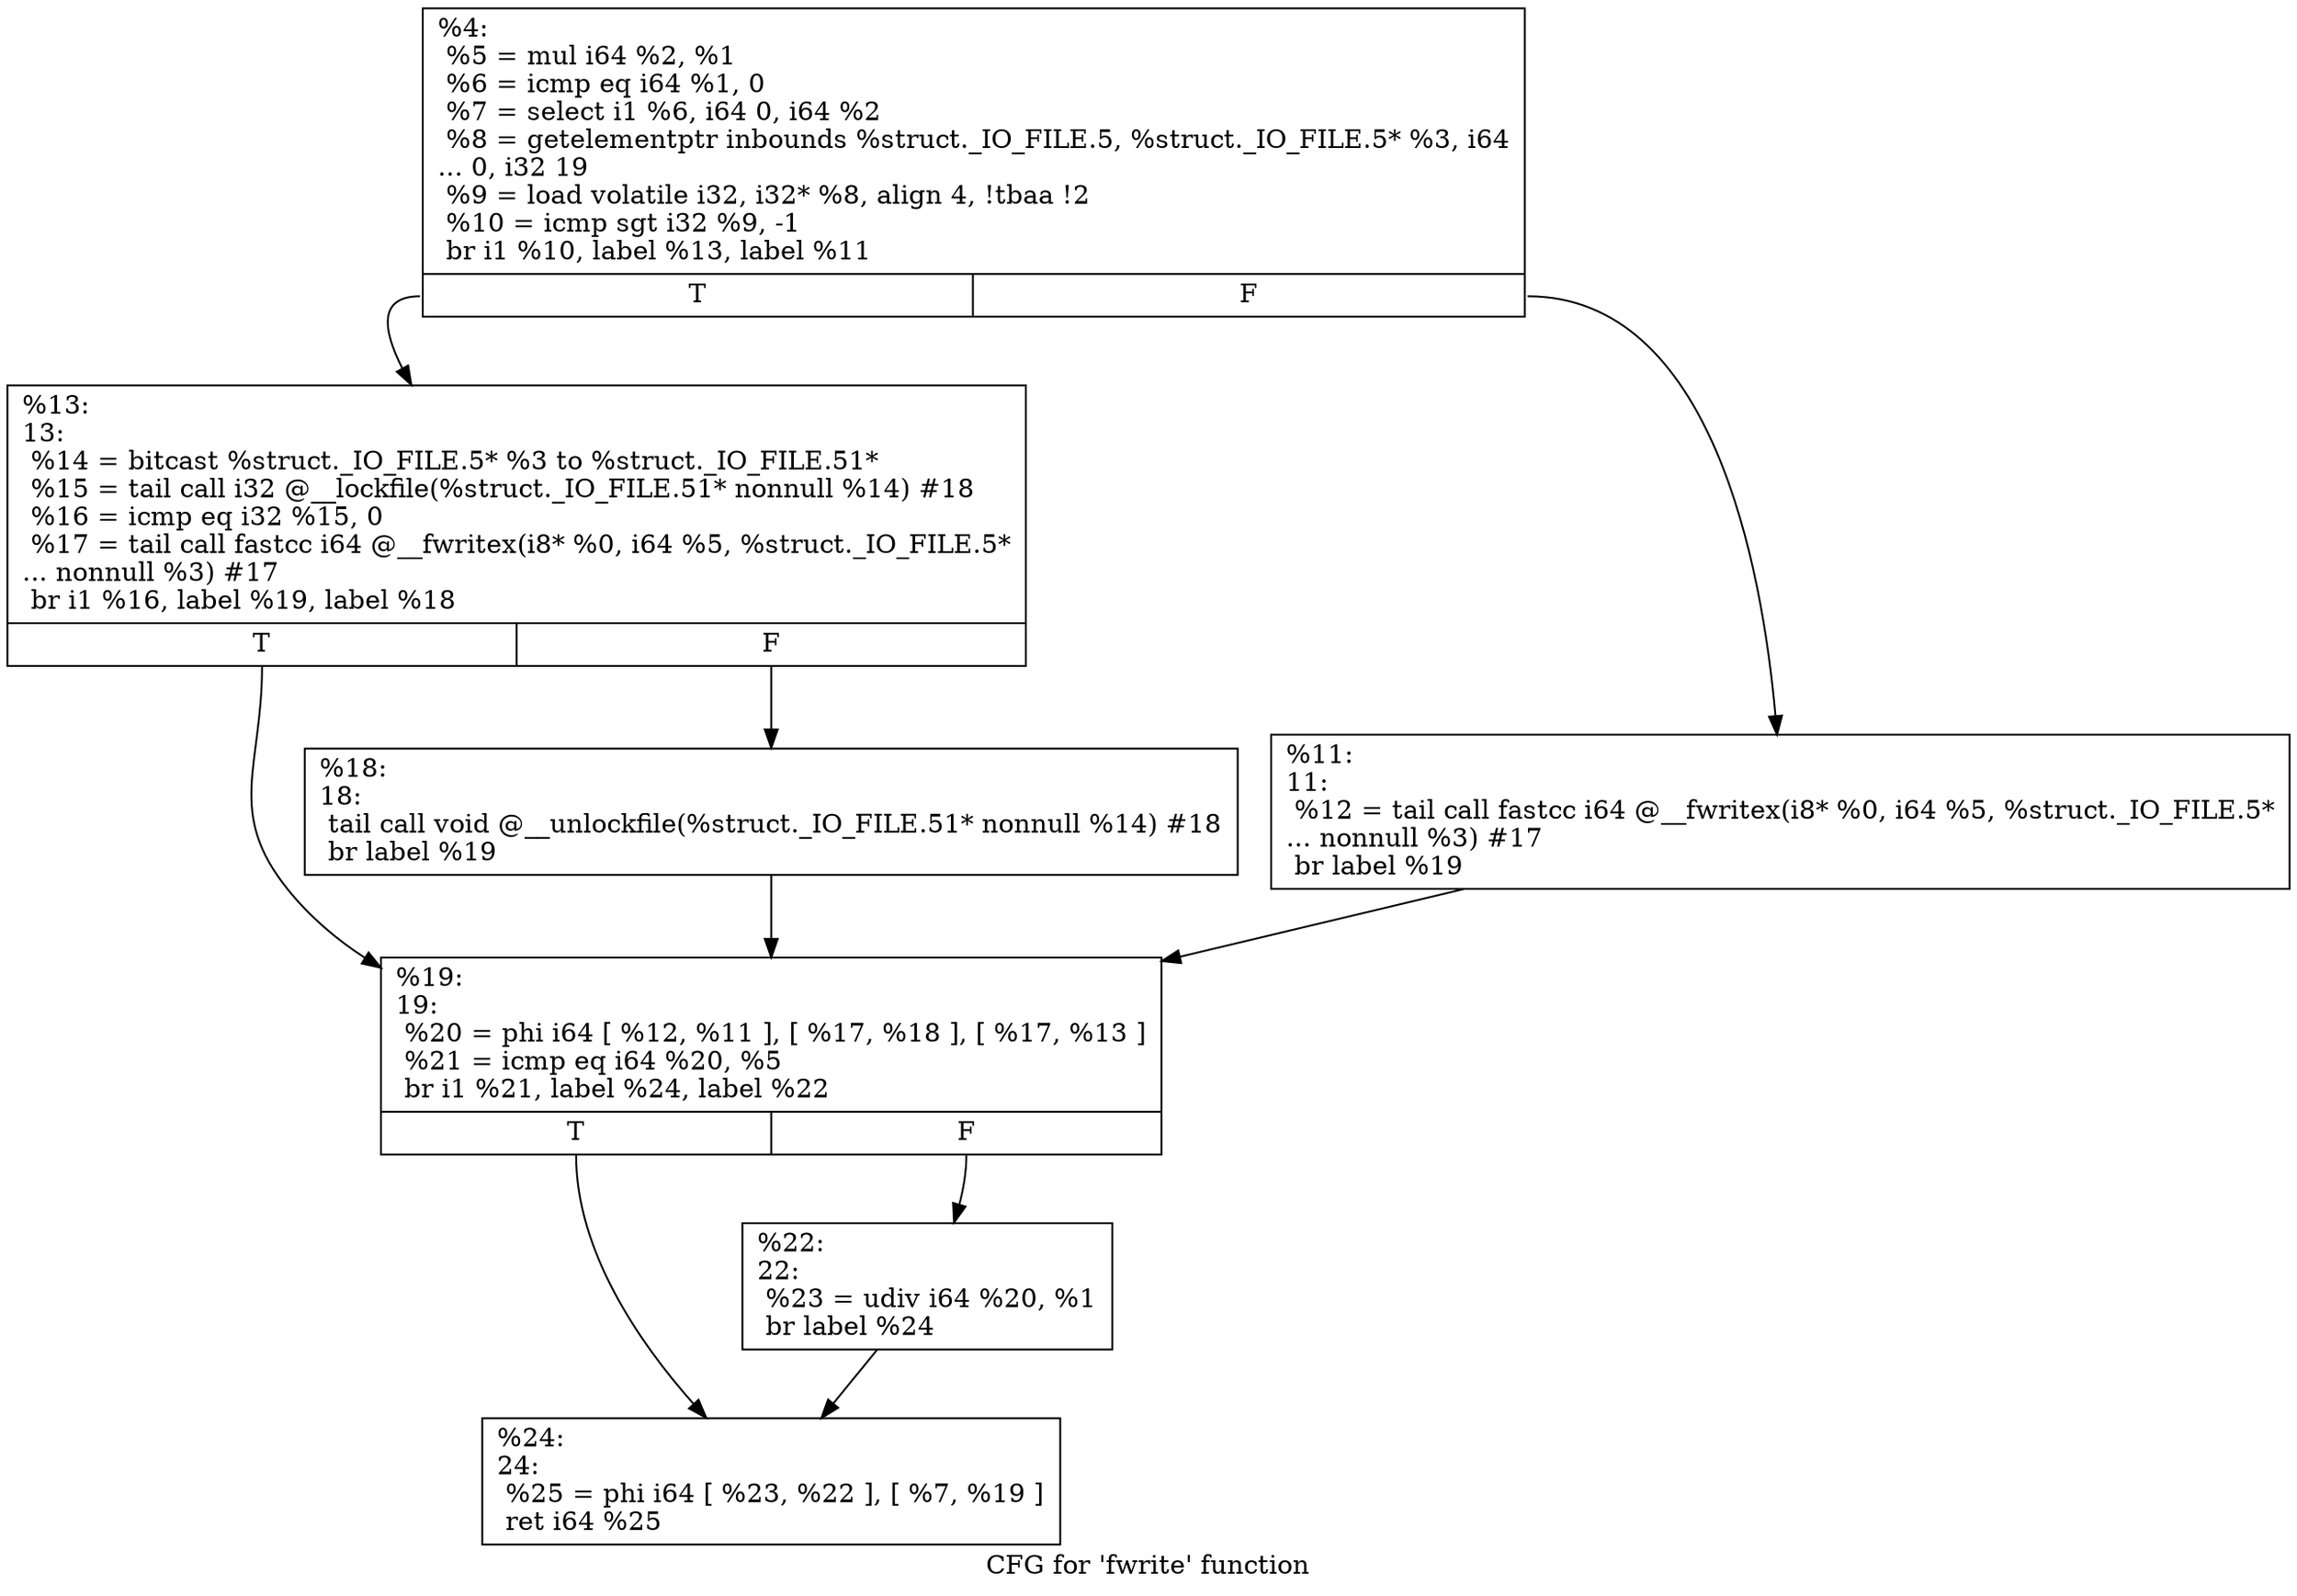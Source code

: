 digraph "CFG for 'fwrite' function" {
	label="CFG for 'fwrite' function";

	Node0x1063b20 [shape=record,label="{%4:\l  %5 = mul i64 %2, %1\l  %6 = icmp eq i64 %1, 0\l  %7 = select i1 %6, i64 0, i64 %2\l  %8 = getelementptr inbounds %struct._IO_FILE.5, %struct._IO_FILE.5* %3, i64\l... 0, i32 19\l  %9 = load volatile i32, i32* %8, align 4, !tbaa !2\l  %10 = icmp sgt i32 %9, -1\l  br i1 %10, label %13, label %11\l|{<s0>T|<s1>F}}"];
	Node0x1063b20:s0 -> Node0x1063c70;
	Node0x1063b20:s1 -> Node0x1063c20;
	Node0x1063c20 [shape=record,label="{%11:\l11:                                               \l  %12 = tail call fastcc i64 @__fwritex(i8* %0, i64 %5, %struct._IO_FILE.5*\l... nonnull %3) #17\l  br label %19\l}"];
	Node0x1063c20 -> Node0x1063d10;
	Node0x1063c70 [shape=record,label="{%13:\l13:                                               \l  %14 = bitcast %struct._IO_FILE.5* %3 to %struct._IO_FILE.51*\l  %15 = tail call i32 @__lockfile(%struct._IO_FILE.51* nonnull %14) #18\l  %16 = icmp eq i32 %15, 0\l  %17 = tail call fastcc i64 @__fwritex(i8* %0, i64 %5, %struct._IO_FILE.5*\l... nonnull %3) #17\l  br i1 %16, label %19, label %18\l|{<s0>T|<s1>F}}"];
	Node0x1063c70:s0 -> Node0x1063d10;
	Node0x1063c70:s1 -> Node0x1063cc0;
	Node0x1063cc0 [shape=record,label="{%18:\l18:                                               \l  tail call void @__unlockfile(%struct._IO_FILE.51* nonnull %14) #18\l  br label %19\l}"];
	Node0x1063cc0 -> Node0x1063d10;
	Node0x1063d10 [shape=record,label="{%19:\l19:                                               \l  %20 = phi i64 [ %12, %11 ], [ %17, %18 ], [ %17, %13 ]\l  %21 = icmp eq i64 %20, %5\l  br i1 %21, label %24, label %22\l|{<s0>T|<s1>F}}"];
	Node0x1063d10:s0 -> Node0x1063db0;
	Node0x1063d10:s1 -> Node0x1063d60;
	Node0x1063d60 [shape=record,label="{%22:\l22:                                               \l  %23 = udiv i64 %20, %1\l  br label %24\l}"];
	Node0x1063d60 -> Node0x1063db0;
	Node0x1063db0 [shape=record,label="{%24:\l24:                                               \l  %25 = phi i64 [ %23, %22 ], [ %7, %19 ]\l  ret i64 %25\l}"];
}
